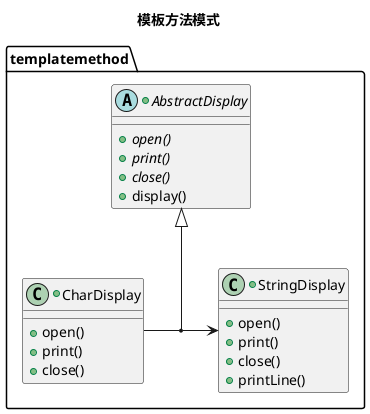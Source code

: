 @startuml
    title 模板方法模式
package templatemethod{

    +abstract class AbstractDisplay{
+{abstract}        open()
+{abstract}            print()
+{abstract}            close()
+            display()
    }

    +class CharDisplay{
        +open()
            +print()
            +close()
    }
    +class StringDisplay{
        +open()
            +print()
            +close()
            +printLine()
    }
}


CharDisplay -[hidden]> StringDisplay
AbstractDisplay <|---- (CharDisplay,StringDisplay)

/'
    AbstractDisplay <|-- CharDisplay
    AbstractDisplay <|-- StringDisplay

'/
@enduml
